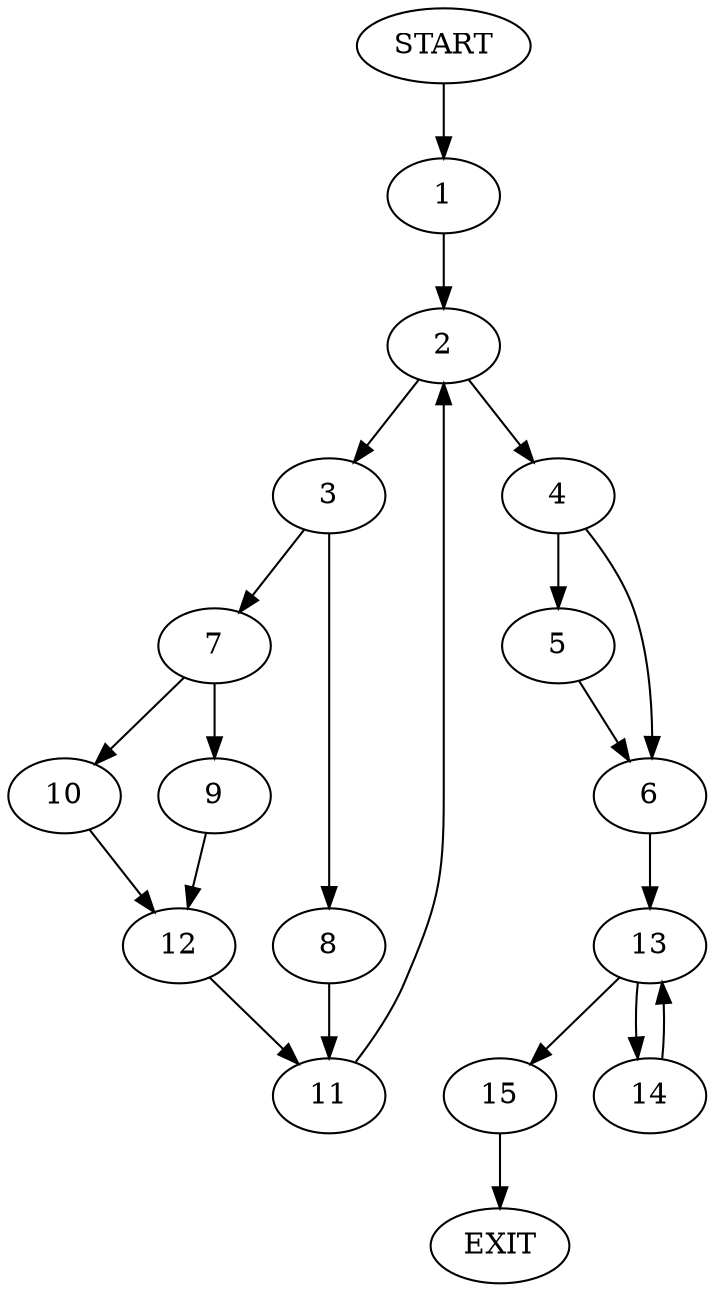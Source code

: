 digraph {
0 [label="START"]
16 [label="EXIT"]
0 -> 1
1 -> 2
2 -> 3
2 -> 4
4 -> 5
4 -> 6
3 -> 7
3 -> 8
7 -> 9
7 -> 10
8 -> 11
9 -> 12
10 -> 12
12 -> 11
11 -> 2
5 -> 6
6 -> 13
13 -> 14
13 -> 15
15 -> 16
14 -> 13
}
